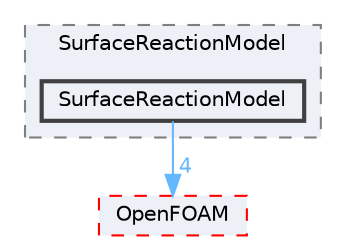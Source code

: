 digraph "src/lagrangian/intermediate/submodels/ReactingMultiphase/SurfaceReactionModel/SurfaceReactionModel"
{
 // LATEX_PDF_SIZE
  bgcolor="transparent";
  edge [fontname=Helvetica,fontsize=10,labelfontname=Helvetica,labelfontsize=10];
  node [fontname=Helvetica,fontsize=10,shape=box,height=0.2,width=0.4];
  compound=true
  subgraph clusterdir_4e23b1bba467102987a015a625bcb2e0 {
    graph [ bgcolor="#edf0f7", pencolor="grey50", label="SurfaceReactionModel", fontname=Helvetica,fontsize=10 style="filled,dashed", URL="dir_4e23b1bba467102987a015a625bcb2e0.html",tooltip=""]
  dir_3b2356bc1b35347ed10c00a389d0614f [label="SurfaceReactionModel", fillcolor="#edf0f7", color="grey25", style="filled,bold", URL="dir_3b2356bc1b35347ed10c00a389d0614f.html",tooltip=""];
  }
  dir_c5473ff19b20e6ec4dfe5c310b3778a8 [label="OpenFOAM", fillcolor="#edf0f7", color="red", style="filled,dashed", URL="dir_c5473ff19b20e6ec4dfe5c310b3778a8.html",tooltip=""];
  dir_3b2356bc1b35347ed10c00a389d0614f->dir_c5473ff19b20e6ec4dfe5c310b3778a8 [headlabel="4", labeldistance=1.5 headhref="dir_003868_002695.html" href="dir_003868_002695.html" color="steelblue1" fontcolor="steelblue1"];
}
